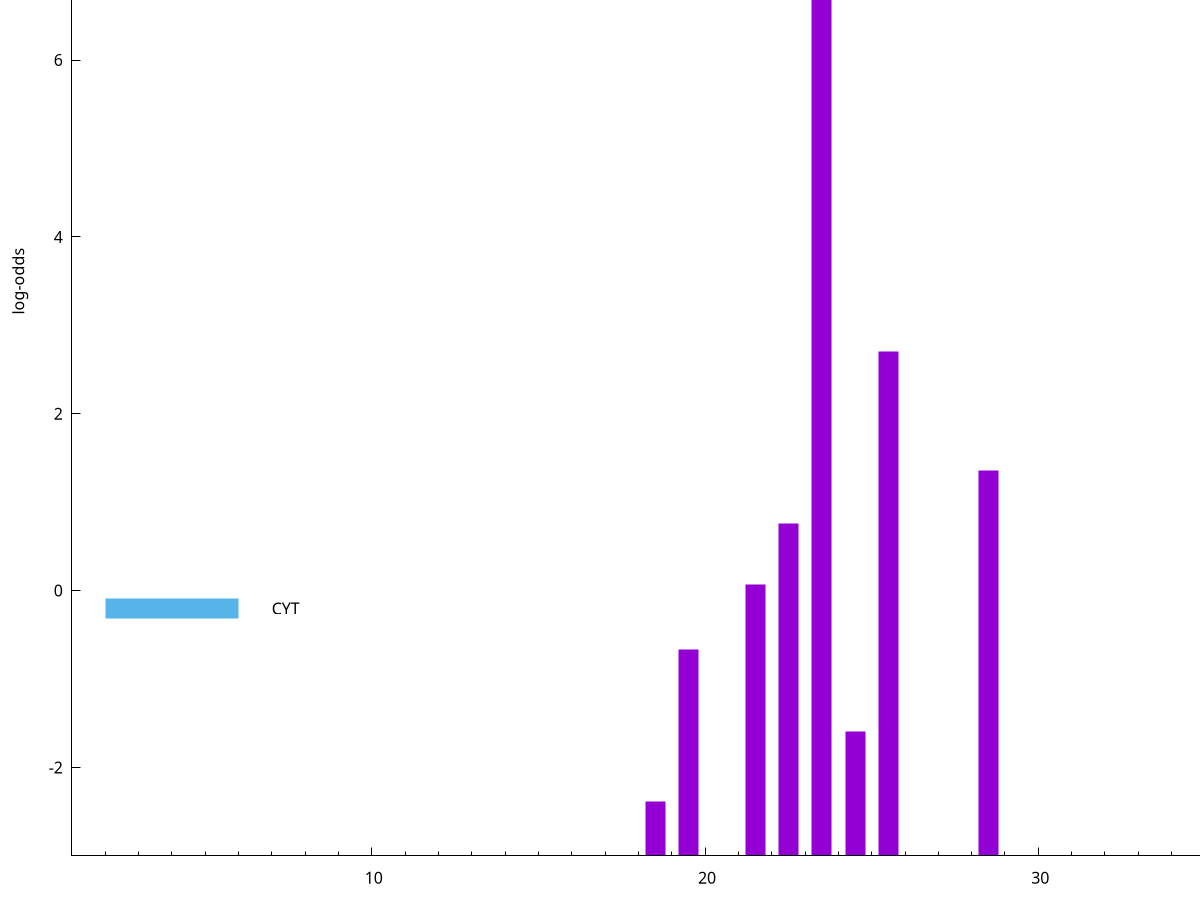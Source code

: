 set title "LipoP predictions for SRR4017833.gff"
set size 2., 1.4
set xrange [1:70] 
set mxtics 10
set yrange [-3:10]
set y2range [0:13]
set ylabel "log-odds"
set term postscript eps color solid "Helvetica" 30
set output "SRR4017833.gff201.eps"
set arrow from 2,7.06919 to 6,7.06919 nohead lt 1 lw 20
set label "SpI" at 7,7.06919
set arrow from 2,-0.200913 to 6,-0.200913 nohead lt 3 lw 20
set label "CYT" at 7,-0.200913
set arrow from 2,7.06919 to 6,7.06919 nohead lt 1 lw 20
set label "SpI" at 7,7.06919
# NOTE: The scores below are the log-odds scores with the threshold
# NOTE: subtracted (a hack to make gnuplot make the histogram all
# NOTE: look nice).
plot "-" axes x1y2 title "" with impulses lt 1 lw 20
23.500000 9.920390
25.500000 5.707940
28.500000 4.356520
22.500000 3.762091
21.500000 3.071589
19.500000 2.337576
24.500000 1.408420
18.500000 0.614380
e
exit

